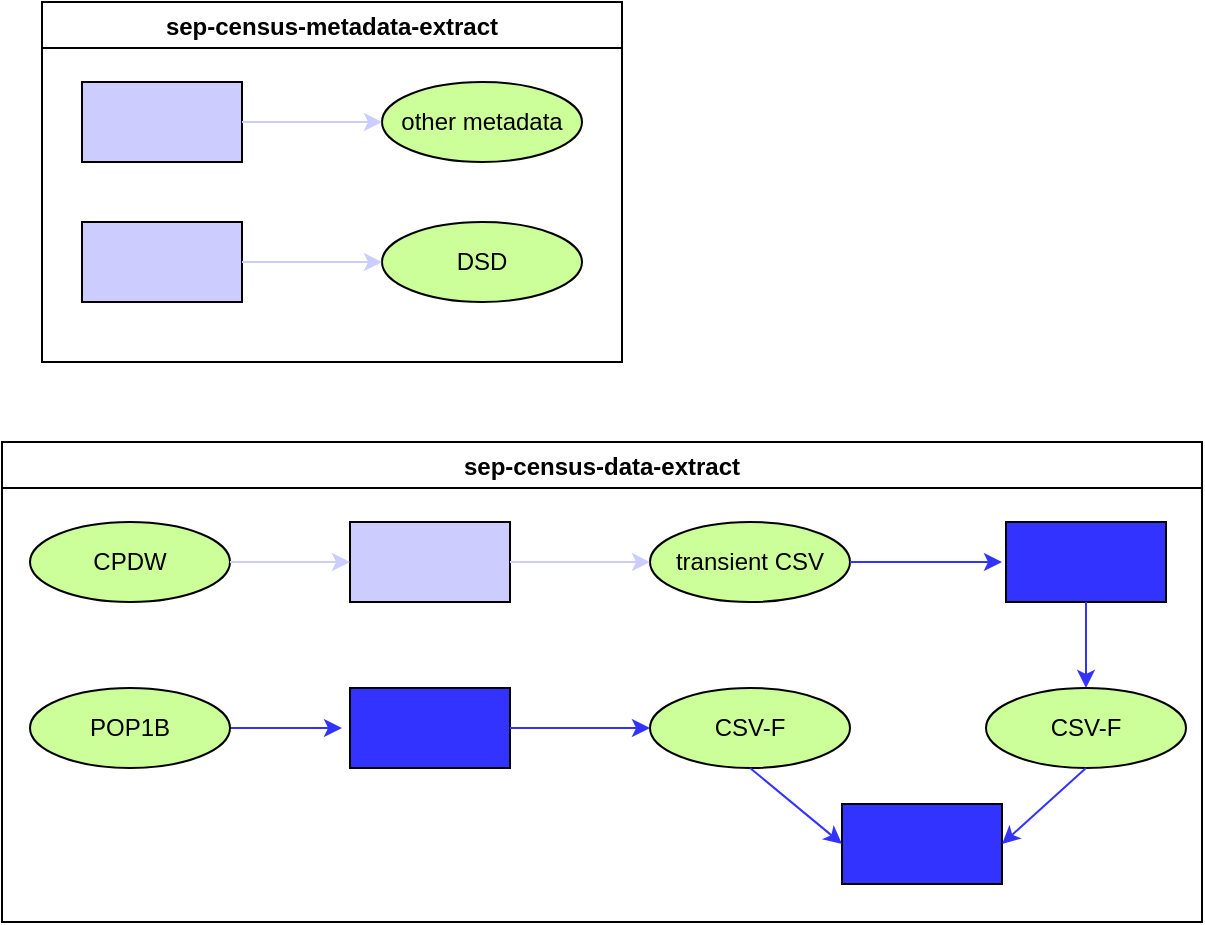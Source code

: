 <mxfile version="15.6.8" type="github">
  <diagram id="C5RBs43oDa-KdzZeNtuy" name="Page-1">
    <mxGraphModel dx="1422" dy="776" grid="1" gridSize="10" guides="1" tooltips="1" connect="1" arrows="1" fold="1" page="1" pageScale="1" pageWidth="827" pageHeight="1169" math="0" shadow="0">
      <root>
        <mxCell id="WIyWlLk6GJQsqaUBKTNV-0" />
        <mxCell id="WIyWlLk6GJQsqaUBKTNV-1" parent="WIyWlLk6GJQsqaUBKTNV-0" />
        <mxCell id="qQHiMvwfqEVsgReaYoB2-0" value="sep-census-metadata-extract" style="swimlane;" vertex="1" parent="WIyWlLk6GJQsqaUBKTNV-1">
          <mxGeometry x="70" y="60" width="290" height="180" as="geometry" />
        </mxCell>
        <mxCell id="qQHiMvwfqEVsgReaYoB2-2" value="" style="rounded=0;whiteSpace=wrap;html=1;fillColor=#CCCCFF;" vertex="1" parent="qQHiMvwfqEVsgReaYoB2-0">
          <mxGeometry x="20" y="40" width="80" height="40" as="geometry" />
        </mxCell>
        <mxCell id="qQHiMvwfqEVsgReaYoB2-3" value="other metadata" style="ellipse;whiteSpace=wrap;html=1;fillColor=#CCFF99;" vertex="1" parent="qQHiMvwfqEVsgReaYoB2-0">
          <mxGeometry x="170" y="40" width="100" height="40" as="geometry" />
        </mxCell>
        <mxCell id="qQHiMvwfqEVsgReaYoB2-4" value="" style="endArrow=classic;html=1;rounded=0;exitX=1;exitY=0.5;exitDx=0;exitDy=0;entryX=0;entryY=0.5;entryDx=0;entryDy=0;strokeColor=#CCCCFF;" edge="1" parent="qQHiMvwfqEVsgReaYoB2-0" source="qQHiMvwfqEVsgReaYoB2-2" target="qQHiMvwfqEVsgReaYoB2-3">
          <mxGeometry width="50" height="50" relative="1" as="geometry">
            <mxPoint x="320" y="360" as="sourcePoint" />
            <mxPoint x="370" y="310" as="targetPoint" />
          </mxGeometry>
        </mxCell>
        <mxCell id="qQHiMvwfqEVsgReaYoB2-5" value="" style="rounded=0;whiteSpace=wrap;html=1;fillColor=#CCCCFF;" vertex="1" parent="qQHiMvwfqEVsgReaYoB2-0">
          <mxGeometry x="20" y="110" width="80" height="40" as="geometry" />
        </mxCell>
        <mxCell id="qQHiMvwfqEVsgReaYoB2-6" value="DSD" style="ellipse;whiteSpace=wrap;html=1;fillColor=#CCFF99;" vertex="1" parent="qQHiMvwfqEVsgReaYoB2-0">
          <mxGeometry x="170" y="110" width="100" height="40" as="geometry" />
        </mxCell>
        <mxCell id="qQHiMvwfqEVsgReaYoB2-7" value="" style="endArrow=classic;html=1;rounded=0;exitX=1;exitY=0.5;exitDx=0;exitDy=0;entryX=0;entryY=0.5;entryDx=0;entryDy=0;strokeColor=#CCCCFF;" edge="1" parent="qQHiMvwfqEVsgReaYoB2-0" source="qQHiMvwfqEVsgReaYoB2-5" target="qQHiMvwfqEVsgReaYoB2-6">
          <mxGeometry width="50" height="50" relative="1" as="geometry">
            <mxPoint x="250" y="370" as="sourcePoint" />
            <mxPoint x="300" y="320" as="targetPoint" />
          </mxGeometry>
        </mxCell>
        <mxCell id="qQHiMvwfqEVsgReaYoB2-8" value="sep-census-data-extract" style="swimlane;" vertex="1" parent="WIyWlLk6GJQsqaUBKTNV-1">
          <mxGeometry x="50" y="280" width="600" height="240" as="geometry" />
        </mxCell>
        <mxCell id="qQHiMvwfqEVsgReaYoB2-9" value="" style="rounded=0;whiteSpace=wrap;html=1;fillColor=#CCCCFF;" vertex="1" parent="qQHiMvwfqEVsgReaYoB2-8">
          <mxGeometry x="174" y="40" width="80" height="40" as="geometry" />
        </mxCell>
        <mxCell id="qQHiMvwfqEVsgReaYoB2-10" value="transient CSV" style="ellipse;whiteSpace=wrap;html=1;fillColor=#CCFF99;" vertex="1" parent="qQHiMvwfqEVsgReaYoB2-8">
          <mxGeometry x="324" y="40" width="100" height="40" as="geometry" />
        </mxCell>
        <mxCell id="qQHiMvwfqEVsgReaYoB2-11" value="" style="endArrow=classic;html=1;rounded=0;exitX=1;exitY=0.5;exitDx=0;exitDy=0;entryX=0;entryY=0.5;entryDx=0;entryDy=0;strokeColor=#CCCCFF;" edge="1" parent="qQHiMvwfqEVsgReaYoB2-8" source="qQHiMvwfqEVsgReaYoB2-9" target="qQHiMvwfqEVsgReaYoB2-10">
          <mxGeometry width="50" height="50" relative="1" as="geometry">
            <mxPoint x="474" y="360" as="sourcePoint" />
            <mxPoint x="524" y="310" as="targetPoint" />
          </mxGeometry>
        </mxCell>
        <mxCell id="qQHiMvwfqEVsgReaYoB2-20" value="" style="edgeStyle=orthogonalEdgeStyle;rounded=0;orthogonalLoop=1;jettySize=auto;html=1;strokeColor=#3333FF;exitX=1;exitY=0.5;exitDx=0;exitDy=0;" edge="1" parent="qQHiMvwfqEVsgReaYoB2-8" source="qQHiMvwfqEVsgReaYoB2-19">
          <mxGeometry relative="1" as="geometry">
            <mxPoint x="170" y="143" as="targetPoint" />
          </mxGeometry>
        </mxCell>
        <mxCell id="qQHiMvwfqEVsgReaYoB2-12" value="" style="rounded=0;whiteSpace=wrap;html=1;fillColor=#3333FF;" vertex="1" parent="qQHiMvwfqEVsgReaYoB2-8">
          <mxGeometry x="174" y="123" width="80" height="40" as="geometry" />
        </mxCell>
        <mxCell id="qQHiMvwfqEVsgReaYoB2-13" value="CSV-F" style="ellipse;whiteSpace=wrap;html=1;fillColor=#CCFF99;" vertex="1" parent="qQHiMvwfqEVsgReaYoB2-8">
          <mxGeometry x="324" y="123" width="100" height="40" as="geometry" />
        </mxCell>
        <mxCell id="qQHiMvwfqEVsgReaYoB2-14" value="" style="endArrow=classic;html=1;rounded=0;exitX=1;exitY=0.5;exitDx=0;exitDy=0;entryX=0;entryY=0.5;entryDx=0;entryDy=0;strokeColor=#3333FF;" edge="1" parent="qQHiMvwfqEVsgReaYoB2-8" source="qQHiMvwfqEVsgReaYoB2-12" target="qQHiMvwfqEVsgReaYoB2-13">
          <mxGeometry width="50" height="50" relative="1" as="geometry">
            <mxPoint x="404" y="383" as="sourcePoint" />
            <mxPoint x="454" y="333" as="targetPoint" />
          </mxGeometry>
        </mxCell>
        <mxCell id="qQHiMvwfqEVsgReaYoB2-15" value="CPDW" style="ellipse;whiteSpace=wrap;html=1;fillColor=#CCFF99;" vertex="1" parent="qQHiMvwfqEVsgReaYoB2-8">
          <mxGeometry x="14" y="40" width="100" height="40" as="geometry" />
        </mxCell>
        <mxCell id="qQHiMvwfqEVsgReaYoB2-17" value="" style="endArrow=classic;html=1;rounded=0;exitX=1;exitY=0.5;exitDx=0;exitDy=0;entryX=0;entryY=0.5;entryDx=0;entryDy=0;strokeColor=#CCCCFF;" edge="1" parent="qQHiMvwfqEVsgReaYoB2-8" source="qQHiMvwfqEVsgReaYoB2-15" target="qQHiMvwfqEVsgReaYoB2-9">
          <mxGeometry width="50" height="50" relative="1" as="geometry">
            <mxPoint x="264" y="70" as="sourcePoint" />
            <mxPoint x="334" y="70" as="targetPoint" />
          </mxGeometry>
        </mxCell>
        <mxCell id="qQHiMvwfqEVsgReaYoB2-19" value="POP1B" style="ellipse;whiteSpace=wrap;html=1;fillColor=#CCFF99;" vertex="1" parent="qQHiMvwfqEVsgReaYoB2-8">
          <mxGeometry x="14" y="123" width="100" height="40" as="geometry" />
        </mxCell>
        <mxCell id="qQHiMvwfqEVsgReaYoB2-22" value="CSV-F" style="ellipse;whiteSpace=wrap;html=1;fillColor=#CCFF99;" vertex="1" parent="qQHiMvwfqEVsgReaYoB2-8">
          <mxGeometry x="492" y="123" width="100" height="40" as="geometry" />
        </mxCell>
        <mxCell id="qQHiMvwfqEVsgReaYoB2-21" value="" style="rounded=0;whiteSpace=wrap;html=1;fillColor=#3333FF;" vertex="1" parent="qQHiMvwfqEVsgReaYoB2-8">
          <mxGeometry x="502" y="40" width="80" height="40" as="geometry" />
        </mxCell>
        <mxCell id="qQHiMvwfqEVsgReaYoB2-23" value="" style="endArrow=classic;html=1;rounded=0;exitX=0.5;exitY=1;exitDx=0;exitDy=0;strokeColor=#3333FF;" edge="1" parent="qQHiMvwfqEVsgReaYoB2-8" source="qQHiMvwfqEVsgReaYoB2-21" target="qQHiMvwfqEVsgReaYoB2-22">
          <mxGeometry width="50" height="50" relative="1" as="geometry">
            <mxPoint x="264" y="153" as="sourcePoint" />
            <mxPoint x="334" y="153" as="targetPoint" />
          </mxGeometry>
        </mxCell>
        <mxCell id="qQHiMvwfqEVsgReaYoB2-25" value="" style="rounded=0;whiteSpace=wrap;html=1;fillColor=#3333FF;" vertex="1" parent="qQHiMvwfqEVsgReaYoB2-8">
          <mxGeometry x="420" y="181" width="80" height="40" as="geometry" />
        </mxCell>
        <mxCell id="qQHiMvwfqEVsgReaYoB2-28" value="" style="endArrow=classic;html=1;rounded=0;strokeColor=#3333FF;entryX=0;entryY=0.5;entryDx=0;entryDy=0;exitX=0.5;exitY=1;exitDx=0;exitDy=0;" edge="1" parent="qQHiMvwfqEVsgReaYoB2-8" source="qQHiMvwfqEVsgReaYoB2-13" target="qQHiMvwfqEVsgReaYoB2-25">
          <mxGeometry width="50" height="50" relative="1" as="geometry">
            <mxPoint x="370" y="170" as="sourcePoint" />
            <mxPoint x="390" y="90" as="targetPoint" />
          </mxGeometry>
        </mxCell>
        <mxCell id="qQHiMvwfqEVsgReaYoB2-30" value="" style="endArrow=classic;html=1;rounded=0;strokeColor=#3333FF;entryX=1;entryY=0.5;entryDx=0;entryDy=0;exitX=0.5;exitY=1;exitDx=0;exitDy=0;" edge="1" parent="qQHiMvwfqEVsgReaYoB2-8" source="qQHiMvwfqEVsgReaYoB2-22" target="qQHiMvwfqEVsgReaYoB2-25">
          <mxGeometry width="50" height="50" relative="1" as="geometry">
            <mxPoint x="550" y="180" as="sourcePoint" />
            <mxPoint x="390" y="90" as="targetPoint" />
          </mxGeometry>
        </mxCell>
        <mxCell id="qQHiMvwfqEVsgReaYoB2-24" value="" style="endArrow=classic;html=1;rounded=0;exitX=1;exitY=0.5;exitDx=0;exitDy=0;strokeColor=#3333FF;" edge="1" parent="WIyWlLk6GJQsqaUBKTNV-1" source="qQHiMvwfqEVsgReaYoB2-10">
          <mxGeometry width="50" height="50" relative="1" as="geometry">
            <mxPoint x="324" y="443" as="sourcePoint" />
            <mxPoint x="550" y="340" as="targetPoint" />
          </mxGeometry>
        </mxCell>
      </root>
    </mxGraphModel>
  </diagram>
</mxfile>

